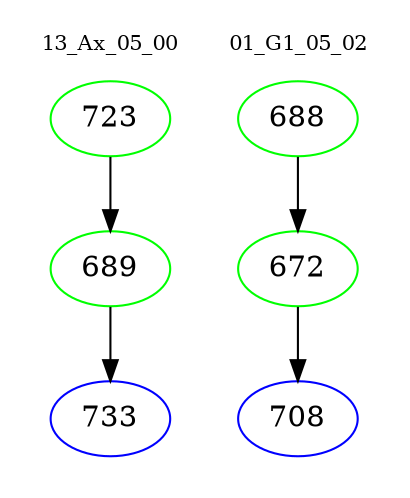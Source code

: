 digraph{
subgraph cluster_0 {
color = white
label = "13_Ax_05_00";
fontsize=10;
T0_723 [label="723", color="green"]
T0_723 -> T0_689 [color="black"]
T0_689 [label="689", color="green"]
T0_689 -> T0_733 [color="black"]
T0_733 [label="733", color="blue"]
}
subgraph cluster_1 {
color = white
label = "01_G1_05_02";
fontsize=10;
T1_688 [label="688", color="green"]
T1_688 -> T1_672 [color="black"]
T1_672 [label="672", color="green"]
T1_672 -> T1_708 [color="black"]
T1_708 [label="708", color="blue"]
}
}
